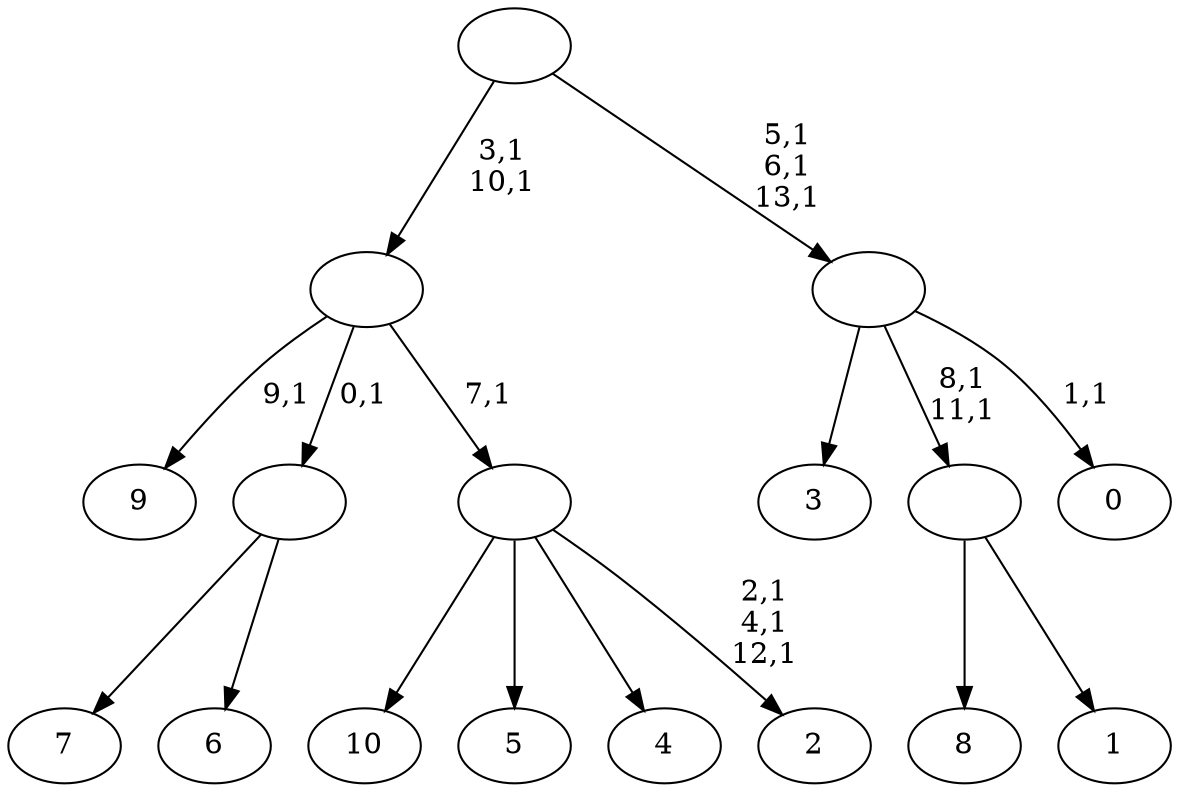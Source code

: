 digraph T {
	25 [label="10"]
	24 [label="9"]
	22 [label="8"]
	21 [label="7"]
	20 [label="6"]
	19 [label=""]
	18 [label="5"]
	17 [label="4"]
	16 [label="3"]
	15 [label="2"]
	11 [label=""]
	10 [label=""]
	8 [label="1"]
	7 [label=""]
	5 [label="0"]
	3 [label=""]
	0 [label=""]
	19 -> 21 [label=""]
	19 -> 20 [label=""]
	11 -> 15 [label="2,1\n4,1\n12,1"]
	11 -> 25 [label=""]
	11 -> 18 [label=""]
	11 -> 17 [label=""]
	10 -> 24 [label="9,1"]
	10 -> 19 [label="0,1"]
	10 -> 11 [label="7,1"]
	7 -> 22 [label=""]
	7 -> 8 [label=""]
	3 -> 5 [label="1,1"]
	3 -> 7 [label="8,1\n11,1"]
	3 -> 16 [label=""]
	0 -> 3 [label="5,1\n6,1\n13,1"]
	0 -> 10 [label="3,1\n10,1"]
}
